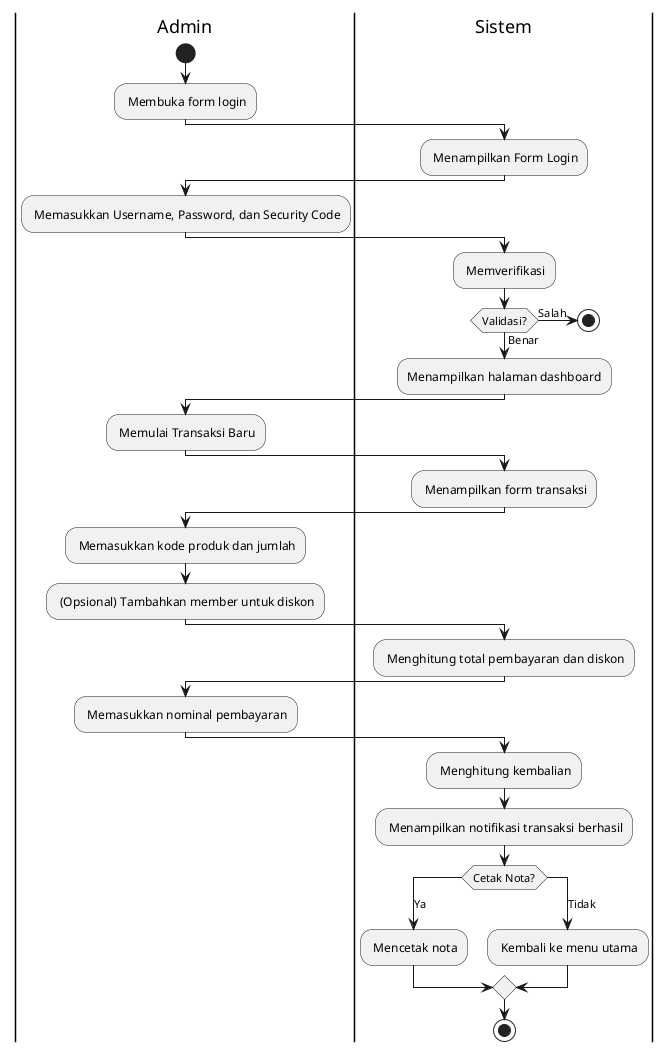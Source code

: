 @startuml
|Admin|
start
: Membuka form login;
|Sistem|
: Menampilkan Form Login;
|Admin|
: Memasukkan Username, Password, dan Security Code;
|Sistem|
: Memverifikasi;

if (Validasi?) then (Salah)
    stop
else (Benar)
    :Menampilkan halaman dashboard;
endif

|Admin|
: Memulai Transaksi Baru;
|Sistem|
: Menampilkan form transaksi;

|Admin|
: Memasukkan kode produk dan jumlah;
: (Opsional) Tambahkan member untuk diskon;
|Sistem|
: Menghitung total pembayaran dan diskon;
|Admin|
: Memasukkan nominal pembayaran;
|Sistem|
: Menghitung kembalian;
: Menampilkan notifikasi transaksi berhasil;

switch (Cetak Nota?)
case (Ya)
    |Sistem|
    : Mencetak nota;
case (Tidak)
    : Kembali ke menu utama;
endswitch

stop
@enduml

